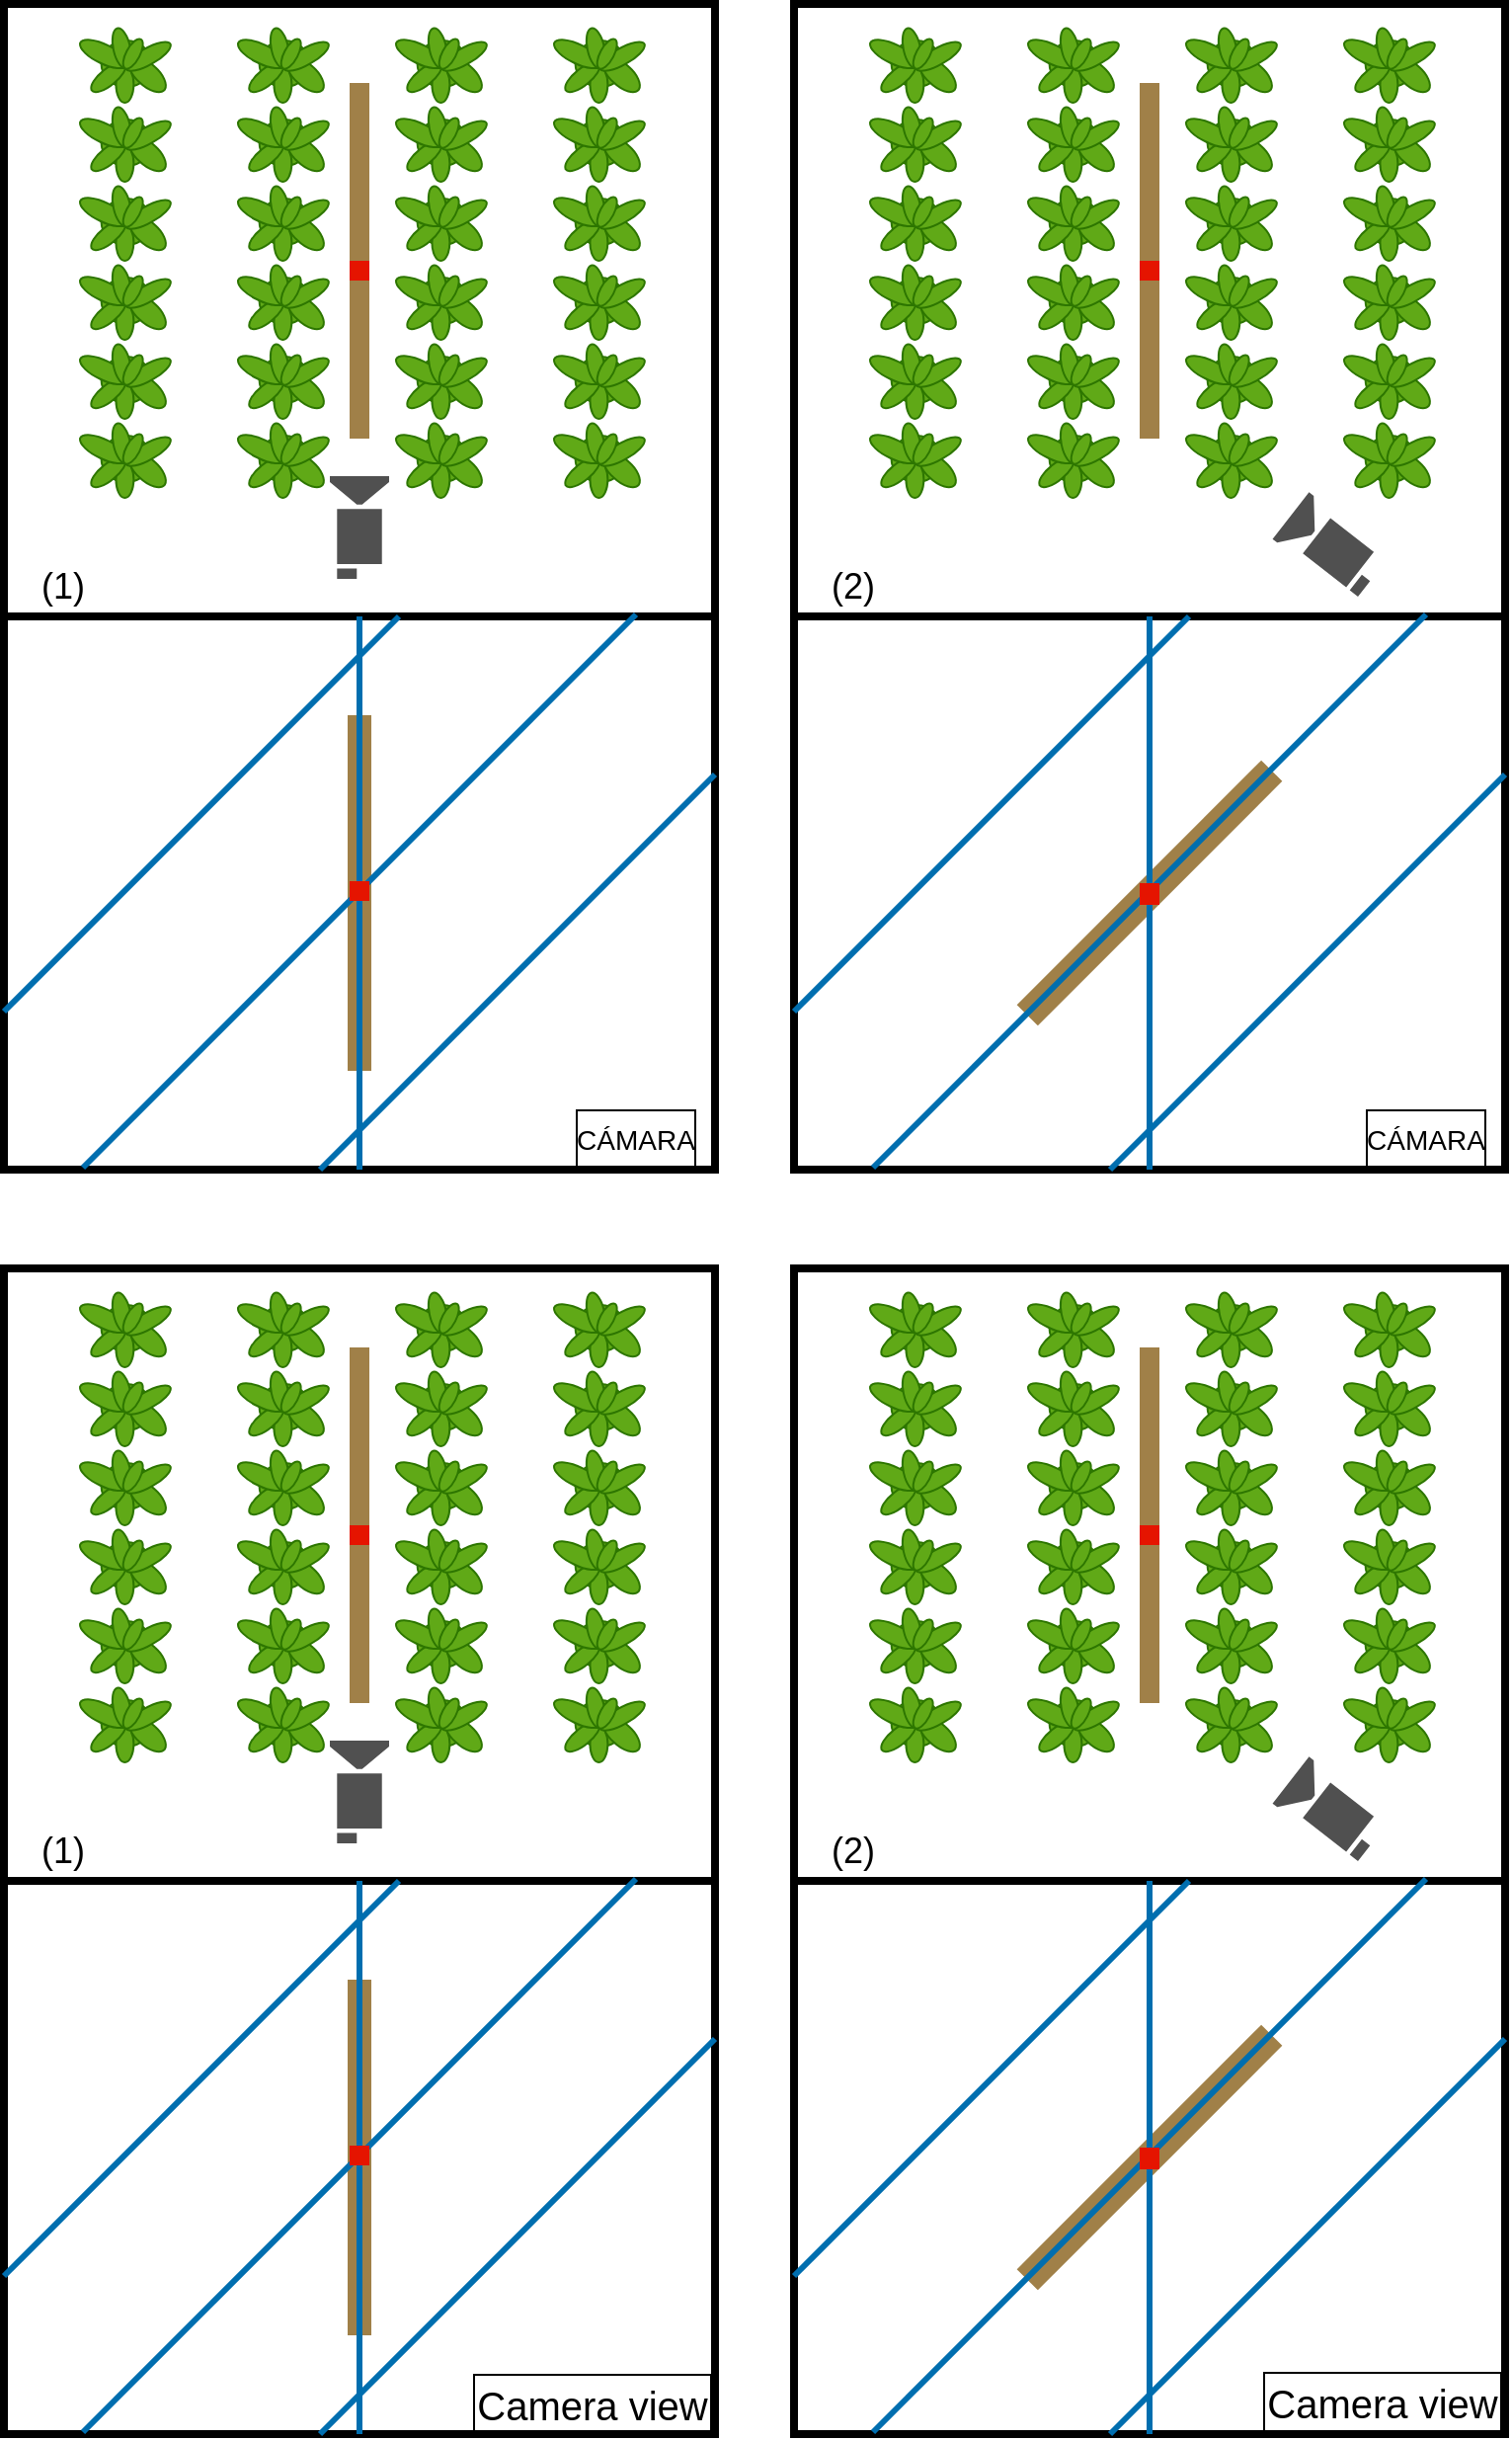 <mxfile version="21.3.7" type="device">
  <diagram name="Page-1" id="-mxm8VotCX-xsD2EmLgA">
    <mxGraphModel dx="2868" dy="1676" grid="1" gridSize="10" guides="1" tooltips="1" connect="1" arrows="1" fold="1" page="1" pageScale="1" pageWidth="1600" pageHeight="1200" math="0" shadow="0">
      <root>
        <mxCell id="0" />
        <mxCell id="1" parent="0" />
        <mxCell id="Dj-Nk57pLJn35j7eoQOd-37" value="" style="rounded=0;whiteSpace=wrap;html=1;strokeColor=default;strokeWidth=4;" parent="1" vertex="1">
          <mxGeometry x="40" y="40" width="360" height="310" as="geometry" />
        </mxCell>
        <mxCell id="Dj-Nk57pLJn35j7eoQOd-3" value="" style="verticalLabelPosition=bottom;html=1;verticalAlign=top;align=center;shape=mxgraph.floorplan.plant;fillColor=#60a917;strokeColor=#2D7600;fontColor=#ffffff;" parent="1" vertex="1">
          <mxGeometry x="80" y="50" width="40" height="40" as="geometry" />
        </mxCell>
        <mxCell id="Dj-Nk57pLJn35j7eoQOd-4" value="" style="verticalLabelPosition=bottom;html=1;verticalAlign=top;align=center;shape=mxgraph.floorplan.plant;fillColor=#60a917;strokeColor=#2D7600;fontColor=#ffffff;" parent="1" vertex="1">
          <mxGeometry x="80" y="90" width="40" height="40" as="geometry" />
        </mxCell>
        <mxCell id="Dj-Nk57pLJn35j7eoQOd-5" value="" style="verticalLabelPosition=bottom;html=1;verticalAlign=top;align=center;shape=mxgraph.floorplan.plant;fillColor=#60a917;strokeColor=#2D7600;fontColor=#ffffff;" parent="1" vertex="1">
          <mxGeometry x="80" y="130" width="40" height="40" as="geometry" />
        </mxCell>
        <mxCell id="Dj-Nk57pLJn35j7eoQOd-6" value="" style="verticalLabelPosition=bottom;html=1;verticalAlign=top;align=center;shape=mxgraph.floorplan.plant;fillColor=#60a917;strokeColor=#2D7600;fontColor=#ffffff;" parent="1" vertex="1">
          <mxGeometry x="80" y="170" width="40" height="40" as="geometry" />
        </mxCell>
        <mxCell id="Dj-Nk57pLJn35j7eoQOd-7" value="" style="verticalLabelPosition=bottom;html=1;verticalAlign=top;align=center;shape=mxgraph.floorplan.plant;fillColor=#60a917;strokeColor=#2D7600;fontColor=#ffffff;" parent="1" vertex="1">
          <mxGeometry x="80" y="210" width="40" height="40" as="geometry" />
        </mxCell>
        <mxCell id="Dj-Nk57pLJn35j7eoQOd-8" value="" style="verticalLabelPosition=bottom;html=1;verticalAlign=top;align=center;shape=mxgraph.floorplan.plant;fillColor=#60a917;strokeColor=#2D7600;fontColor=#ffffff;" parent="1" vertex="1">
          <mxGeometry x="80" y="250" width="40" height="40" as="geometry" />
        </mxCell>
        <mxCell id="Dj-Nk57pLJn35j7eoQOd-10" value="" style="verticalLabelPosition=bottom;html=1;verticalAlign=top;align=center;shape=mxgraph.floorplan.plant;fillColor=#60a917;strokeColor=#2D7600;fontColor=#ffffff;" parent="1" vertex="1">
          <mxGeometry x="160" y="50" width="40" height="40" as="geometry" />
        </mxCell>
        <mxCell id="Dj-Nk57pLJn35j7eoQOd-11" value="" style="verticalLabelPosition=bottom;html=1;verticalAlign=top;align=center;shape=mxgraph.floorplan.plant;fillColor=#60a917;strokeColor=#2D7600;fontColor=#ffffff;" parent="1" vertex="1">
          <mxGeometry x="160" y="90" width="40" height="40" as="geometry" />
        </mxCell>
        <mxCell id="Dj-Nk57pLJn35j7eoQOd-12" value="" style="verticalLabelPosition=bottom;html=1;verticalAlign=top;align=center;shape=mxgraph.floorplan.plant;fillColor=#60a917;strokeColor=#2D7600;fontColor=#ffffff;" parent="1" vertex="1">
          <mxGeometry x="160" y="130" width="40" height="40" as="geometry" />
        </mxCell>
        <mxCell id="Dj-Nk57pLJn35j7eoQOd-13" value="" style="verticalLabelPosition=bottom;html=1;verticalAlign=top;align=center;shape=mxgraph.floorplan.plant;fillColor=#60a917;strokeColor=#2D7600;fontColor=#ffffff;" parent="1" vertex="1">
          <mxGeometry x="160" y="170" width="40" height="40" as="geometry" />
        </mxCell>
        <mxCell id="Dj-Nk57pLJn35j7eoQOd-14" value="" style="verticalLabelPosition=bottom;html=1;verticalAlign=top;align=center;shape=mxgraph.floorplan.plant;fillColor=#60a917;strokeColor=#2D7600;fontColor=#ffffff;" parent="1" vertex="1">
          <mxGeometry x="160" y="210" width="40" height="40" as="geometry" />
        </mxCell>
        <mxCell id="Dj-Nk57pLJn35j7eoQOd-15" value="" style="verticalLabelPosition=bottom;html=1;verticalAlign=top;align=center;shape=mxgraph.floorplan.plant;fillColor=#60a917;strokeColor=#2D7600;fontColor=#ffffff;" parent="1" vertex="1">
          <mxGeometry x="160" y="250" width="40" height="40" as="geometry" />
        </mxCell>
        <mxCell id="Dj-Nk57pLJn35j7eoQOd-17" value="" style="verticalLabelPosition=bottom;html=1;verticalAlign=top;align=center;shape=mxgraph.floorplan.plant;fillColor=#60a917;strokeColor=#2D7600;fontColor=#ffffff;" parent="1" vertex="1">
          <mxGeometry x="240" y="50" width="40" height="40" as="geometry" />
        </mxCell>
        <mxCell id="Dj-Nk57pLJn35j7eoQOd-18" value="" style="verticalLabelPosition=bottom;html=1;verticalAlign=top;align=center;shape=mxgraph.floorplan.plant;fillColor=#60a917;strokeColor=#2D7600;fontColor=#ffffff;" parent="1" vertex="1">
          <mxGeometry x="240" y="90" width="40" height="40" as="geometry" />
        </mxCell>
        <mxCell id="Dj-Nk57pLJn35j7eoQOd-19" value="" style="verticalLabelPosition=bottom;html=1;verticalAlign=top;align=center;shape=mxgraph.floorplan.plant;fillColor=#60a917;strokeColor=#2D7600;fontColor=#ffffff;" parent="1" vertex="1">
          <mxGeometry x="240" y="130" width="40" height="40" as="geometry" />
        </mxCell>
        <mxCell id="Dj-Nk57pLJn35j7eoQOd-20" value="" style="verticalLabelPosition=bottom;html=1;verticalAlign=top;align=center;shape=mxgraph.floorplan.plant;fillColor=#60a917;strokeColor=#2D7600;fontColor=#ffffff;" parent="1" vertex="1">
          <mxGeometry x="240" y="170" width="40" height="40" as="geometry" />
        </mxCell>
        <mxCell id="Dj-Nk57pLJn35j7eoQOd-21" value="" style="verticalLabelPosition=bottom;html=1;verticalAlign=top;align=center;shape=mxgraph.floorplan.plant;fillColor=#60a917;strokeColor=#2D7600;fontColor=#ffffff;" parent="1" vertex="1">
          <mxGeometry x="240" y="210" width="40" height="40" as="geometry" />
        </mxCell>
        <mxCell id="Dj-Nk57pLJn35j7eoQOd-22" value="" style="verticalLabelPosition=bottom;html=1;verticalAlign=top;align=center;shape=mxgraph.floorplan.plant;fillColor=#60a917;strokeColor=#2D7600;fontColor=#ffffff;" parent="1" vertex="1">
          <mxGeometry x="240" y="250" width="40" height="40" as="geometry" />
        </mxCell>
        <mxCell id="Dj-Nk57pLJn35j7eoQOd-24" value="" style="verticalLabelPosition=bottom;html=1;verticalAlign=top;align=center;shape=mxgraph.floorplan.plant;fillColor=#60a917;strokeColor=#2D7600;fontColor=#ffffff;" parent="1" vertex="1">
          <mxGeometry x="320" y="50" width="40" height="40" as="geometry" />
        </mxCell>
        <mxCell id="Dj-Nk57pLJn35j7eoQOd-25" value="" style="verticalLabelPosition=bottom;html=1;verticalAlign=top;align=center;shape=mxgraph.floorplan.plant;fillColor=#60a917;strokeColor=#2D7600;fontColor=#ffffff;" parent="1" vertex="1">
          <mxGeometry x="320" y="90" width="40" height="40" as="geometry" />
        </mxCell>
        <mxCell id="Dj-Nk57pLJn35j7eoQOd-26" value="" style="verticalLabelPosition=bottom;html=1;verticalAlign=top;align=center;shape=mxgraph.floorplan.plant;fillColor=#60a917;strokeColor=#2D7600;fontColor=#ffffff;" parent="1" vertex="1">
          <mxGeometry x="320" y="130" width="40" height="40" as="geometry" />
        </mxCell>
        <mxCell id="Dj-Nk57pLJn35j7eoQOd-27" value="" style="verticalLabelPosition=bottom;html=1;verticalAlign=top;align=center;shape=mxgraph.floorplan.plant;fillColor=#60a917;strokeColor=#2D7600;fontColor=#ffffff;" parent="1" vertex="1">
          <mxGeometry x="320" y="170" width="40" height="40" as="geometry" />
        </mxCell>
        <mxCell id="Dj-Nk57pLJn35j7eoQOd-28" value="" style="verticalLabelPosition=bottom;html=1;verticalAlign=top;align=center;shape=mxgraph.floorplan.plant;fillColor=#60a917;strokeColor=#2D7600;fontColor=#ffffff;" parent="1" vertex="1">
          <mxGeometry x="320" y="210" width="40" height="40" as="geometry" />
        </mxCell>
        <mxCell id="Dj-Nk57pLJn35j7eoQOd-29" value="" style="verticalLabelPosition=bottom;html=1;verticalAlign=top;align=center;shape=mxgraph.floorplan.plant;fillColor=#60a917;strokeColor=#2D7600;fontColor=#ffffff;" parent="1" vertex="1">
          <mxGeometry x="320" y="250" width="40" height="40" as="geometry" />
        </mxCell>
        <mxCell id="Dj-Nk57pLJn35j7eoQOd-30" value="" style="sketch=0;pointerEvents=1;shadow=0;dashed=0;html=1;strokeColor=none;fillColor=#505050;labelPosition=center;verticalLabelPosition=bottom;verticalAlign=top;outlineConnect=0;align=center;shape=mxgraph.office.devices.video_camera;rotation=-90;" parent="1" vertex="1">
          <mxGeometry x="194" y="290" width="52" height="30" as="geometry" />
        </mxCell>
        <mxCell id="Dj-Nk57pLJn35j7eoQOd-35" value="" style="rounded=0;whiteSpace=wrap;html=1;fillColor=#A08048;strokeColor=none;fontColor=#ffffff;fillStyle=auto;strokeWidth=2;gradientColor=none;gradientDirection=radial;" parent="1" vertex="1">
          <mxGeometry x="215" y="80" width="10" height="180" as="geometry" />
        </mxCell>
        <mxCell id="Dj-Nk57pLJn35j7eoQOd-36" value="" style="rounded=0;whiteSpace=wrap;html=1;fillColor=#e51400;fontColor=#ffffff;strokeColor=none;" parent="1" vertex="1">
          <mxGeometry x="215" y="170" width="10" height="10" as="geometry" />
        </mxCell>
        <mxCell id="Dj-Nk57pLJn35j7eoQOd-38" value="" style="rounded=0;whiteSpace=wrap;html=1;strokeColor=default;strokeWidth=4;" parent="1" vertex="1">
          <mxGeometry x="40" y="350" width="360" height="280" as="geometry" />
        </mxCell>
        <mxCell id="Dj-Nk57pLJn35j7eoQOd-46" value="" style="endArrow=none;html=1;rounded=0;fillColor=#1ba1e2;strokeColor=#006EAF;strokeWidth=3;exitX=0.5;exitY=1;exitDx=0;exitDy=0;entryX=0.5;entryY=0;entryDx=0;entryDy=0;" parent="1" source="Dj-Nk57pLJn35j7eoQOd-47" edge="1">
          <mxGeometry width="50" height="50" relative="1" as="geometry">
            <mxPoint x="220" y="630" as="sourcePoint" />
            <mxPoint x="220" y="400" as="targetPoint" />
          </mxGeometry>
        </mxCell>
        <mxCell id="Dj-Nk57pLJn35j7eoQOd-48" value="" style="endArrow=none;html=1;rounded=0;fillColor=#1ba1e2;strokeColor=#006EAF;strokeWidth=3;exitX=0.5;exitY=1;exitDx=0;exitDy=0;entryX=0.5;entryY=0;entryDx=0;entryDy=0;" parent="1" source="Dj-Nk57pLJn35j7eoQOd-38" target="Dj-Nk57pLJn35j7eoQOd-47" edge="1">
          <mxGeometry width="50" height="50" relative="1" as="geometry">
            <mxPoint x="220" y="630" as="sourcePoint" />
            <mxPoint x="220" y="400" as="targetPoint" />
          </mxGeometry>
        </mxCell>
        <mxCell id="Dj-Nk57pLJn35j7eoQOd-47" value="" style="rounded=0;whiteSpace=wrap;html=1;fillColor=#A08048;strokeColor=none;fontColor=#ffffff;fillStyle=auto;strokeWidth=2;gradientColor=none;gradientDirection=radial;" parent="1" vertex="1">
          <mxGeometry x="214" y="400" width="12" height="180" as="geometry" />
        </mxCell>
        <mxCell id="Dj-Nk57pLJn35j7eoQOd-50" value="" style="rounded=0;whiteSpace=wrap;html=1;strokeColor=default;strokeWidth=4;" parent="1" vertex="1">
          <mxGeometry x="440" y="40" width="360" height="310" as="geometry" />
        </mxCell>
        <mxCell id="Dj-Nk57pLJn35j7eoQOd-51" value="" style="verticalLabelPosition=bottom;html=1;verticalAlign=top;align=center;shape=mxgraph.floorplan.plant;fillColor=#60a917;strokeColor=#2D7600;fontColor=#ffffff;" parent="1" vertex="1">
          <mxGeometry x="480" y="50" width="40" height="40" as="geometry" />
        </mxCell>
        <mxCell id="Dj-Nk57pLJn35j7eoQOd-52" value="" style="verticalLabelPosition=bottom;html=1;verticalAlign=top;align=center;shape=mxgraph.floorplan.plant;fillColor=#60a917;strokeColor=#2D7600;fontColor=#ffffff;" parent="1" vertex="1">
          <mxGeometry x="480" y="90" width="40" height="40" as="geometry" />
        </mxCell>
        <mxCell id="Dj-Nk57pLJn35j7eoQOd-53" value="" style="verticalLabelPosition=bottom;html=1;verticalAlign=top;align=center;shape=mxgraph.floorplan.plant;fillColor=#60a917;strokeColor=#2D7600;fontColor=#ffffff;" parent="1" vertex="1">
          <mxGeometry x="480" y="130" width="40" height="40" as="geometry" />
        </mxCell>
        <mxCell id="Dj-Nk57pLJn35j7eoQOd-54" value="" style="verticalLabelPosition=bottom;html=1;verticalAlign=top;align=center;shape=mxgraph.floorplan.plant;fillColor=#60a917;strokeColor=#2D7600;fontColor=#ffffff;" parent="1" vertex="1">
          <mxGeometry x="480" y="170" width="40" height="40" as="geometry" />
        </mxCell>
        <mxCell id="Dj-Nk57pLJn35j7eoQOd-55" value="" style="verticalLabelPosition=bottom;html=1;verticalAlign=top;align=center;shape=mxgraph.floorplan.plant;fillColor=#60a917;strokeColor=#2D7600;fontColor=#ffffff;" parent="1" vertex="1">
          <mxGeometry x="480" y="210" width="40" height="40" as="geometry" />
        </mxCell>
        <mxCell id="Dj-Nk57pLJn35j7eoQOd-56" value="" style="verticalLabelPosition=bottom;html=1;verticalAlign=top;align=center;shape=mxgraph.floorplan.plant;fillColor=#60a917;strokeColor=#2D7600;fontColor=#ffffff;" parent="1" vertex="1">
          <mxGeometry x="480" y="250" width="40" height="40" as="geometry" />
        </mxCell>
        <mxCell id="Dj-Nk57pLJn35j7eoQOd-57" value="" style="verticalLabelPosition=bottom;html=1;verticalAlign=top;align=center;shape=mxgraph.floorplan.plant;fillColor=#60a917;strokeColor=#2D7600;fontColor=#ffffff;" parent="1" vertex="1">
          <mxGeometry x="560" y="50" width="40" height="40" as="geometry" />
        </mxCell>
        <mxCell id="Dj-Nk57pLJn35j7eoQOd-58" value="" style="verticalLabelPosition=bottom;html=1;verticalAlign=top;align=center;shape=mxgraph.floorplan.plant;fillColor=#60a917;strokeColor=#2D7600;fontColor=#ffffff;" parent="1" vertex="1">
          <mxGeometry x="560" y="90" width="40" height="40" as="geometry" />
        </mxCell>
        <mxCell id="Dj-Nk57pLJn35j7eoQOd-59" value="" style="verticalLabelPosition=bottom;html=1;verticalAlign=top;align=center;shape=mxgraph.floorplan.plant;fillColor=#60a917;strokeColor=#2D7600;fontColor=#ffffff;" parent="1" vertex="1">
          <mxGeometry x="560" y="130" width="40" height="40" as="geometry" />
        </mxCell>
        <mxCell id="Dj-Nk57pLJn35j7eoQOd-60" value="" style="verticalLabelPosition=bottom;html=1;verticalAlign=top;align=center;shape=mxgraph.floorplan.plant;fillColor=#60a917;strokeColor=#2D7600;fontColor=#ffffff;" parent="1" vertex="1">
          <mxGeometry x="560" y="170" width="40" height="40" as="geometry" />
        </mxCell>
        <mxCell id="Dj-Nk57pLJn35j7eoQOd-61" value="" style="verticalLabelPosition=bottom;html=1;verticalAlign=top;align=center;shape=mxgraph.floorplan.plant;fillColor=#60a917;strokeColor=#2D7600;fontColor=#ffffff;" parent="1" vertex="1">
          <mxGeometry x="560" y="210" width="40" height="40" as="geometry" />
        </mxCell>
        <mxCell id="Dj-Nk57pLJn35j7eoQOd-62" value="" style="verticalLabelPosition=bottom;html=1;verticalAlign=top;align=center;shape=mxgraph.floorplan.plant;fillColor=#60a917;strokeColor=#2D7600;fontColor=#ffffff;" parent="1" vertex="1">
          <mxGeometry x="560" y="250" width="40" height="40" as="geometry" />
        </mxCell>
        <mxCell id="Dj-Nk57pLJn35j7eoQOd-63" value="" style="verticalLabelPosition=bottom;html=1;verticalAlign=top;align=center;shape=mxgraph.floorplan.plant;fillColor=#60a917;strokeColor=#2D7600;fontColor=#ffffff;" parent="1" vertex="1">
          <mxGeometry x="640" y="50" width="40" height="40" as="geometry" />
        </mxCell>
        <mxCell id="Dj-Nk57pLJn35j7eoQOd-64" value="" style="verticalLabelPosition=bottom;html=1;verticalAlign=top;align=center;shape=mxgraph.floorplan.plant;fillColor=#60a917;strokeColor=#2D7600;fontColor=#ffffff;" parent="1" vertex="1">
          <mxGeometry x="640" y="90" width="40" height="40" as="geometry" />
        </mxCell>
        <mxCell id="Dj-Nk57pLJn35j7eoQOd-65" value="" style="verticalLabelPosition=bottom;html=1;verticalAlign=top;align=center;shape=mxgraph.floorplan.plant;fillColor=#60a917;strokeColor=#2D7600;fontColor=#ffffff;" parent="1" vertex="1">
          <mxGeometry x="640" y="130" width="40" height="40" as="geometry" />
        </mxCell>
        <mxCell id="Dj-Nk57pLJn35j7eoQOd-66" value="" style="verticalLabelPosition=bottom;html=1;verticalAlign=top;align=center;shape=mxgraph.floorplan.plant;fillColor=#60a917;strokeColor=#2D7600;fontColor=#ffffff;" parent="1" vertex="1">
          <mxGeometry x="640" y="170" width="40" height="40" as="geometry" />
        </mxCell>
        <mxCell id="Dj-Nk57pLJn35j7eoQOd-67" value="" style="verticalLabelPosition=bottom;html=1;verticalAlign=top;align=center;shape=mxgraph.floorplan.plant;fillColor=#60a917;strokeColor=#2D7600;fontColor=#ffffff;" parent="1" vertex="1">
          <mxGeometry x="640" y="210" width="40" height="40" as="geometry" />
        </mxCell>
        <mxCell id="Dj-Nk57pLJn35j7eoQOd-68" value="" style="verticalLabelPosition=bottom;html=1;verticalAlign=top;align=center;shape=mxgraph.floorplan.plant;fillColor=#60a917;strokeColor=#2D7600;fontColor=#ffffff;" parent="1" vertex="1">
          <mxGeometry x="640" y="250" width="40" height="40" as="geometry" />
        </mxCell>
        <mxCell id="Dj-Nk57pLJn35j7eoQOd-69" value="" style="verticalLabelPosition=bottom;html=1;verticalAlign=top;align=center;shape=mxgraph.floorplan.plant;fillColor=#60a917;strokeColor=#2D7600;fontColor=#ffffff;" parent="1" vertex="1">
          <mxGeometry x="720" y="50" width="40" height="40" as="geometry" />
        </mxCell>
        <mxCell id="Dj-Nk57pLJn35j7eoQOd-70" value="" style="verticalLabelPosition=bottom;html=1;verticalAlign=top;align=center;shape=mxgraph.floorplan.plant;fillColor=#60a917;strokeColor=#2D7600;fontColor=#ffffff;" parent="1" vertex="1">
          <mxGeometry x="720" y="90" width="40" height="40" as="geometry" />
        </mxCell>
        <mxCell id="Dj-Nk57pLJn35j7eoQOd-71" value="" style="verticalLabelPosition=bottom;html=1;verticalAlign=top;align=center;shape=mxgraph.floorplan.plant;fillColor=#60a917;strokeColor=#2D7600;fontColor=#ffffff;" parent="1" vertex="1">
          <mxGeometry x="720" y="130" width="40" height="40" as="geometry" />
        </mxCell>
        <mxCell id="Dj-Nk57pLJn35j7eoQOd-72" value="" style="verticalLabelPosition=bottom;html=1;verticalAlign=top;align=center;shape=mxgraph.floorplan.plant;fillColor=#60a917;strokeColor=#2D7600;fontColor=#ffffff;" parent="1" vertex="1">
          <mxGeometry x="720" y="170" width="40" height="40" as="geometry" />
        </mxCell>
        <mxCell id="Dj-Nk57pLJn35j7eoQOd-73" value="" style="verticalLabelPosition=bottom;html=1;verticalAlign=top;align=center;shape=mxgraph.floorplan.plant;fillColor=#60a917;strokeColor=#2D7600;fontColor=#ffffff;" parent="1" vertex="1">
          <mxGeometry x="720" y="210" width="40" height="40" as="geometry" />
        </mxCell>
        <mxCell id="Dj-Nk57pLJn35j7eoQOd-74" value="" style="verticalLabelPosition=bottom;html=1;verticalAlign=top;align=center;shape=mxgraph.floorplan.plant;fillColor=#60a917;strokeColor=#2D7600;fontColor=#ffffff;" parent="1" vertex="1">
          <mxGeometry x="720" y="250" width="40" height="40" as="geometry" />
        </mxCell>
        <mxCell id="Dj-Nk57pLJn35j7eoQOd-75" value="" style="sketch=0;pointerEvents=1;shadow=0;dashed=0;html=1;strokeColor=none;fillColor=#505050;labelPosition=center;verticalLabelPosition=bottom;verticalAlign=top;outlineConnect=0;align=center;shape=mxgraph.office.devices.video_camera;rotation=-142;" parent="1" vertex="1">
          <mxGeometry x="686" y="300" width="52" height="30" as="geometry" />
        </mxCell>
        <mxCell id="Dj-Nk57pLJn35j7eoQOd-76" value="" style="rounded=0;whiteSpace=wrap;html=1;fillColor=#A08048;strokeColor=none;fontColor=#ffffff;fillStyle=auto;strokeWidth=2;gradientColor=none;gradientDirection=radial;" parent="1" vertex="1">
          <mxGeometry x="615" y="80" width="10" height="180" as="geometry" />
        </mxCell>
        <mxCell id="Dj-Nk57pLJn35j7eoQOd-77" value="" style="rounded=0;whiteSpace=wrap;html=1;fillColor=#e51400;fontColor=#ffffff;strokeColor=none;" parent="1" vertex="1">
          <mxGeometry x="615" y="170" width="10" height="10" as="geometry" />
        </mxCell>
        <mxCell id="Dj-Nk57pLJn35j7eoQOd-78" value="" style="rounded=0;whiteSpace=wrap;html=1;strokeColor=default;strokeWidth=4;" parent="1" vertex="1">
          <mxGeometry x="440" y="350" width="360" height="280" as="geometry" />
        </mxCell>
        <mxCell id="Dj-Nk57pLJn35j7eoQOd-85" value="" style="rounded=0;whiteSpace=wrap;html=1;fillColor=#A08048;strokeColor=none;fontColor=#ffffff;fillStyle=auto;strokeWidth=2;rotation=45;gradientColor=none;gradientDirection=radial;" parent="1" vertex="1">
          <mxGeometry x="612.5" y="402.5" width="15" height="175" as="geometry" />
        </mxCell>
        <mxCell id="Dj-Nk57pLJn35j7eoQOd-88" value="&lt;font style=&quot;font-size: 18px;&quot;&gt;(1)&lt;/font&gt;" style="text;html=1;strokeColor=none;fillColor=none;align=center;verticalAlign=middle;whiteSpace=wrap;rounded=0;" parent="1" vertex="1">
          <mxGeometry x="40" y="320" width="60" height="30" as="geometry" />
        </mxCell>
        <mxCell id="Dj-Nk57pLJn35j7eoQOd-89" value="&lt;font style=&quot;font-size: 18px;&quot;&gt;(2)&lt;/font&gt;" style="text;html=1;strokeColor=none;fillColor=none;align=center;verticalAlign=middle;whiteSpace=wrap;rounded=0;" parent="1" vertex="1">
          <mxGeometry x="440" y="320" width="60" height="30" as="geometry" />
        </mxCell>
        <mxCell id="Dj-Nk57pLJn35j7eoQOd-90" value="&lt;font style=&quot;font-size: 14px;&quot;&gt;CÁMARA&lt;/font&gt;" style="text;html=1;strokeColor=default;fillColor=none;align=center;verticalAlign=middle;whiteSpace=wrap;rounded=0;" parent="1" vertex="1">
          <mxGeometry x="330" y="600" width="60" height="30" as="geometry" />
        </mxCell>
        <mxCell id="Dj-Nk57pLJn35j7eoQOd-91" value="&lt;font style=&quot;font-size: 14px;&quot;&gt;CÁMARA&lt;/font&gt;" style="text;html=1;strokeColor=default;fillColor=none;align=center;verticalAlign=middle;whiteSpace=wrap;rounded=0;" parent="1" vertex="1">
          <mxGeometry x="730" y="600" width="60" height="30" as="geometry" />
        </mxCell>
        <mxCell id="SHXvk92SG7xdhb8otVGU-4" value="" style="endArrow=none;html=1;rounded=0;fillColor=#1ba1e2;strokeColor=#006EAF;strokeWidth=3;shadow=0;" parent="1" edge="1">
          <mxGeometry width="50" height="50" relative="1" as="geometry">
            <mxPoint x="440" y="550" as="sourcePoint" />
            <mxPoint x="640" y="350" as="targetPoint" />
          </mxGeometry>
        </mxCell>
        <mxCell id="SHXvk92SG7xdhb8otVGU-5" value="" style="endArrow=none;html=1;rounded=0;fillColor=#1ba1e2;strokeColor=#006EAF;strokeWidth=3;" parent="1" edge="1">
          <mxGeometry width="50" height="50" relative="1" as="geometry">
            <mxPoint x="480" y="629" as="sourcePoint" />
            <mxPoint x="760" y="349" as="targetPoint" />
          </mxGeometry>
        </mxCell>
        <mxCell id="SHXvk92SG7xdhb8otVGU-6" value="" style="endArrow=none;html=1;rounded=0;fillColor=#1ba1e2;strokeColor=#006EAF;strokeWidth=3;" parent="1" edge="1">
          <mxGeometry width="50" height="50" relative="1" as="geometry">
            <mxPoint x="600" y="630" as="sourcePoint" />
            <mxPoint x="800" y="430" as="targetPoint" />
          </mxGeometry>
        </mxCell>
        <mxCell id="SHXvk92SG7xdhb8otVGU-7" value="" style="endArrow=none;html=1;rounded=0;fillColor=#1ba1e2;strokeColor=#006EAF;strokeWidth=3;shadow=0;" parent="1" edge="1">
          <mxGeometry width="50" height="50" relative="1" as="geometry">
            <mxPoint x="40" y="550" as="sourcePoint" />
            <mxPoint x="240" y="350" as="targetPoint" />
          </mxGeometry>
        </mxCell>
        <mxCell id="SHXvk92SG7xdhb8otVGU-8" value="" style="endArrow=none;html=1;rounded=0;fillColor=#1ba1e2;strokeColor=#006EAF;strokeWidth=3;" parent="1" edge="1">
          <mxGeometry width="50" height="50" relative="1" as="geometry">
            <mxPoint x="80" y="629" as="sourcePoint" />
            <mxPoint x="360" y="349" as="targetPoint" />
          </mxGeometry>
        </mxCell>
        <mxCell id="SHXvk92SG7xdhb8otVGU-9" value="" style="endArrow=none;html=1;rounded=0;fillColor=#1ba1e2;strokeColor=#006EAF;strokeWidth=3;" parent="1" edge="1">
          <mxGeometry width="50" height="50" relative="1" as="geometry">
            <mxPoint x="200" y="630" as="sourcePoint" />
            <mxPoint x="400" y="430" as="targetPoint" />
          </mxGeometry>
        </mxCell>
        <mxCell id="Dj-Nk57pLJn35j7eoQOd-82" value="" style="endArrow=none;html=1;rounded=0;fillColor=#1ba1e2;strokeColor=#006EAF;strokeWidth=3;exitX=0.5;exitY=1;exitDx=0;exitDy=0;entryX=0.5;entryY=0;entryDx=0;entryDy=0;" parent="1" source="Dj-Nk57pLJn35j7eoQOd-78" target="Dj-Nk57pLJn35j7eoQOd-78" edge="1">
          <mxGeometry width="50" height="50" relative="1" as="geometry">
            <mxPoint x="620" y="580" as="sourcePoint" />
            <mxPoint x="631" y="350" as="targetPoint" />
          </mxGeometry>
        </mxCell>
        <mxCell id="Dj-Nk57pLJn35j7eoQOd-86" value="" style="rounded=0;whiteSpace=wrap;html=1;fillColor=#e51400;fontColor=#ffffff;strokeColor=none;" parent="1" vertex="1">
          <mxGeometry x="615" y="485" width="10" height="11" as="geometry" />
        </mxCell>
        <mxCell id="Dj-Nk57pLJn35j7eoQOd-44" value="" style="endArrow=none;html=1;rounded=0;fillColor=#1ba1e2;strokeColor=#006EAF;strokeWidth=3;exitX=0.5;exitY=1;exitDx=0;exitDy=0;entryX=0.5;entryY=0;entryDx=0;entryDy=0;" parent="1" target="Dj-Nk57pLJn35j7eoQOd-38" edge="1">
          <mxGeometry width="50" height="50" relative="1" as="geometry">
            <mxPoint x="220" y="580" as="sourcePoint" />
            <mxPoint x="231" y="350" as="targetPoint" />
          </mxGeometry>
        </mxCell>
        <mxCell id="SHXvk92SG7xdhb8otVGU-10" value="" style="rounded=0;whiteSpace=wrap;html=1;fillColor=#e51400;fontColor=#ffffff;strokeColor=none;" parent="1" vertex="1">
          <mxGeometry x="215" y="484" width="10" height="10" as="geometry" />
        </mxCell>
        <mxCell id="hrxVpLXsga5RQxe3km1P-1" value="" style="rounded=0;whiteSpace=wrap;html=1;strokeColor=default;strokeWidth=4;" vertex="1" parent="1">
          <mxGeometry x="40" y="680" width="360" height="310" as="geometry" />
        </mxCell>
        <mxCell id="hrxVpLXsga5RQxe3km1P-2" value="" style="verticalLabelPosition=bottom;html=1;verticalAlign=top;align=center;shape=mxgraph.floorplan.plant;fillColor=#60a917;strokeColor=#2D7600;fontColor=#ffffff;" vertex="1" parent="1">
          <mxGeometry x="80" y="690" width="40" height="40" as="geometry" />
        </mxCell>
        <mxCell id="hrxVpLXsga5RQxe3km1P-3" value="" style="verticalLabelPosition=bottom;html=1;verticalAlign=top;align=center;shape=mxgraph.floorplan.plant;fillColor=#60a917;strokeColor=#2D7600;fontColor=#ffffff;" vertex="1" parent="1">
          <mxGeometry x="80" y="730" width="40" height="40" as="geometry" />
        </mxCell>
        <mxCell id="hrxVpLXsga5RQxe3km1P-4" value="" style="verticalLabelPosition=bottom;html=1;verticalAlign=top;align=center;shape=mxgraph.floorplan.plant;fillColor=#60a917;strokeColor=#2D7600;fontColor=#ffffff;" vertex="1" parent="1">
          <mxGeometry x="80" y="770" width="40" height="40" as="geometry" />
        </mxCell>
        <mxCell id="hrxVpLXsga5RQxe3km1P-5" value="" style="verticalLabelPosition=bottom;html=1;verticalAlign=top;align=center;shape=mxgraph.floorplan.plant;fillColor=#60a917;strokeColor=#2D7600;fontColor=#ffffff;" vertex="1" parent="1">
          <mxGeometry x="80" y="810" width="40" height="40" as="geometry" />
        </mxCell>
        <mxCell id="hrxVpLXsga5RQxe3km1P-6" value="" style="verticalLabelPosition=bottom;html=1;verticalAlign=top;align=center;shape=mxgraph.floorplan.plant;fillColor=#60a917;strokeColor=#2D7600;fontColor=#ffffff;" vertex="1" parent="1">
          <mxGeometry x="80" y="850" width="40" height="40" as="geometry" />
        </mxCell>
        <mxCell id="hrxVpLXsga5RQxe3km1P-7" value="" style="verticalLabelPosition=bottom;html=1;verticalAlign=top;align=center;shape=mxgraph.floorplan.plant;fillColor=#60a917;strokeColor=#2D7600;fontColor=#ffffff;" vertex="1" parent="1">
          <mxGeometry x="80" y="890" width="40" height="40" as="geometry" />
        </mxCell>
        <mxCell id="hrxVpLXsga5RQxe3km1P-8" value="" style="verticalLabelPosition=bottom;html=1;verticalAlign=top;align=center;shape=mxgraph.floorplan.plant;fillColor=#60a917;strokeColor=#2D7600;fontColor=#ffffff;" vertex="1" parent="1">
          <mxGeometry x="160" y="690" width="40" height="40" as="geometry" />
        </mxCell>
        <mxCell id="hrxVpLXsga5RQxe3km1P-9" value="" style="verticalLabelPosition=bottom;html=1;verticalAlign=top;align=center;shape=mxgraph.floorplan.plant;fillColor=#60a917;strokeColor=#2D7600;fontColor=#ffffff;" vertex="1" parent="1">
          <mxGeometry x="160" y="730" width="40" height="40" as="geometry" />
        </mxCell>
        <mxCell id="hrxVpLXsga5RQxe3km1P-10" value="" style="verticalLabelPosition=bottom;html=1;verticalAlign=top;align=center;shape=mxgraph.floorplan.plant;fillColor=#60a917;strokeColor=#2D7600;fontColor=#ffffff;" vertex="1" parent="1">
          <mxGeometry x="160" y="770" width="40" height="40" as="geometry" />
        </mxCell>
        <mxCell id="hrxVpLXsga5RQxe3km1P-11" value="" style="verticalLabelPosition=bottom;html=1;verticalAlign=top;align=center;shape=mxgraph.floorplan.plant;fillColor=#60a917;strokeColor=#2D7600;fontColor=#ffffff;" vertex="1" parent="1">
          <mxGeometry x="160" y="810" width="40" height="40" as="geometry" />
        </mxCell>
        <mxCell id="hrxVpLXsga5RQxe3km1P-12" value="" style="verticalLabelPosition=bottom;html=1;verticalAlign=top;align=center;shape=mxgraph.floorplan.plant;fillColor=#60a917;strokeColor=#2D7600;fontColor=#ffffff;" vertex="1" parent="1">
          <mxGeometry x="160" y="850" width="40" height="40" as="geometry" />
        </mxCell>
        <mxCell id="hrxVpLXsga5RQxe3km1P-13" value="" style="verticalLabelPosition=bottom;html=1;verticalAlign=top;align=center;shape=mxgraph.floorplan.plant;fillColor=#60a917;strokeColor=#2D7600;fontColor=#ffffff;" vertex="1" parent="1">
          <mxGeometry x="160" y="890" width="40" height="40" as="geometry" />
        </mxCell>
        <mxCell id="hrxVpLXsga5RQxe3km1P-14" value="" style="verticalLabelPosition=bottom;html=1;verticalAlign=top;align=center;shape=mxgraph.floorplan.plant;fillColor=#60a917;strokeColor=#2D7600;fontColor=#ffffff;" vertex="1" parent="1">
          <mxGeometry x="240" y="690" width="40" height="40" as="geometry" />
        </mxCell>
        <mxCell id="hrxVpLXsga5RQxe3km1P-15" value="" style="verticalLabelPosition=bottom;html=1;verticalAlign=top;align=center;shape=mxgraph.floorplan.plant;fillColor=#60a917;strokeColor=#2D7600;fontColor=#ffffff;" vertex="1" parent="1">
          <mxGeometry x="240" y="730" width="40" height="40" as="geometry" />
        </mxCell>
        <mxCell id="hrxVpLXsga5RQxe3km1P-16" value="" style="verticalLabelPosition=bottom;html=1;verticalAlign=top;align=center;shape=mxgraph.floorplan.plant;fillColor=#60a917;strokeColor=#2D7600;fontColor=#ffffff;" vertex="1" parent="1">
          <mxGeometry x="240" y="770" width="40" height="40" as="geometry" />
        </mxCell>
        <mxCell id="hrxVpLXsga5RQxe3km1P-17" value="" style="verticalLabelPosition=bottom;html=1;verticalAlign=top;align=center;shape=mxgraph.floorplan.plant;fillColor=#60a917;strokeColor=#2D7600;fontColor=#ffffff;" vertex="1" parent="1">
          <mxGeometry x="240" y="810" width="40" height="40" as="geometry" />
        </mxCell>
        <mxCell id="hrxVpLXsga5RQxe3km1P-18" value="" style="verticalLabelPosition=bottom;html=1;verticalAlign=top;align=center;shape=mxgraph.floorplan.plant;fillColor=#60a917;strokeColor=#2D7600;fontColor=#ffffff;" vertex="1" parent="1">
          <mxGeometry x="240" y="850" width="40" height="40" as="geometry" />
        </mxCell>
        <mxCell id="hrxVpLXsga5RQxe3km1P-19" value="" style="verticalLabelPosition=bottom;html=1;verticalAlign=top;align=center;shape=mxgraph.floorplan.plant;fillColor=#60a917;strokeColor=#2D7600;fontColor=#ffffff;" vertex="1" parent="1">
          <mxGeometry x="240" y="890" width="40" height="40" as="geometry" />
        </mxCell>
        <mxCell id="hrxVpLXsga5RQxe3km1P-20" value="" style="verticalLabelPosition=bottom;html=1;verticalAlign=top;align=center;shape=mxgraph.floorplan.plant;fillColor=#60a917;strokeColor=#2D7600;fontColor=#ffffff;" vertex="1" parent="1">
          <mxGeometry x="320" y="690" width="40" height="40" as="geometry" />
        </mxCell>
        <mxCell id="hrxVpLXsga5RQxe3km1P-21" value="" style="verticalLabelPosition=bottom;html=1;verticalAlign=top;align=center;shape=mxgraph.floorplan.plant;fillColor=#60a917;strokeColor=#2D7600;fontColor=#ffffff;" vertex="1" parent="1">
          <mxGeometry x="320" y="730" width="40" height="40" as="geometry" />
        </mxCell>
        <mxCell id="hrxVpLXsga5RQxe3km1P-22" value="" style="verticalLabelPosition=bottom;html=1;verticalAlign=top;align=center;shape=mxgraph.floorplan.plant;fillColor=#60a917;strokeColor=#2D7600;fontColor=#ffffff;" vertex="1" parent="1">
          <mxGeometry x="320" y="770" width="40" height="40" as="geometry" />
        </mxCell>
        <mxCell id="hrxVpLXsga5RQxe3km1P-23" value="" style="verticalLabelPosition=bottom;html=1;verticalAlign=top;align=center;shape=mxgraph.floorplan.plant;fillColor=#60a917;strokeColor=#2D7600;fontColor=#ffffff;" vertex="1" parent="1">
          <mxGeometry x="320" y="810" width="40" height="40" as="geometry" />
        </mxCell>
        <mxCell id="hrxVpLXsga5RQxe3km1P-24" value="" style="verticalLabelPosition=bottom;html=1;verticalAlign=top;align=center;shape=mxgraph.floorplan.plant;fillColor=#60a917;strokeColor=#2D7600;fontColor=#ffffff;" vertex="1" parent="1">
          <mxGeometry x="320" y="850" width="40" height="40" as="geometry" />
        </mxCell>
        <mxCell id="hrxVpLXsga5RQxe3km1P-25" value="" style="verticalLabelPosition=bottom;html=1;verticalAlign=top;align=center;shape=mxgraph.floorplan.plant;fillColor=#60a917;strokeColor=#2D7600;fontColor=#ffffff;" vertex="1" parent="1">
          <mxGeometry x="320" y="890" width="40" height="40" as="geometry" />
        </mxCell>
        <mxCell id="hrxVpLXsga5RQxe3km1P-26" value="" style="sketch=0;pointerEvents=1;shadow=0;dashed=0;html=1;strokeColor=none;fillColor=#505050;labelPosition=center;verticalLabelPosition=bottom;verticalAlign=top;outlineConnect=0;align=center;shape=mxgraph.office.devices.video_camera;rotation=-90;" vertex="1" parent="1">
          <mxGeometry x="194" y="930" width="52" height="30" as="geometry" />
        </mxCell>
        <mxCell id="hrxVpLXsga5RQxe3km1P-27" value="" style="rounded=0;whiteSpace=wrap;html=1;fillColor=#A08048;strokeColor=none;fontColor=#ffffff;fillStyle=auto;strokeWidth=2;gradientColor=none;gradientDirection=radial;" vertex="1" parent="1">
          <mxGeometry x="215" y="720" width="10" height="180" as="geometry" />
        </mxCell>
        <mxCell id="hrxVpLXsga5RQxe3km1P-28" value="" style="rounded=0;whiteSpace=wrap;html=1;fillColor=#e51400;fontColor=#ffffff;strokeColor=none;" vertex="1" parent="1">
          <mxGeometry x="215" y="810" width="10" height="10" as="geometry" />
        </mxCell>
        <mxCell id="hrxVpLXsga5RQxe3km1P-29" value="" style="rounded=0;whiteSpace=wrap;html=1;strokeColor=default;strokeWidth=4;" vertex="1" parent="1">
          <mxGeometry x="40" y="990" width="360" height="280" as="geometry" />
        </mxCell>
        <mxCell id="hrxVpLXsga5RQxe3km1P-30" value="" style="endArrow=none;html=1;rounded=0;fillColor=#1ba1e2;strokeColor=#006EAF;strokeWidth=3;exitX=0.5;exitY=1;exitDx=0;exitDy=0;entryX=0.5;entryY=0;entryDx=0;entryDy=0;" edge="1" parent="1" source="hrxVpLXsga5RQxe3km1P-32">
          <mxGeometry width="50" height="50" relative="1" as="geometry">
            <mxPoint x="220" y="1270" as="sourcePoint" />
            <mxPoint x="220" y="1040" as="targetPoint" />
          </mxGeometry>
        </mxCell>
        <mxCell id="hrxVpLXsga5RQxe3km1P-31" value="" style="endArrow=none;html=1;rounded=0;fillColor=#1ba1e2;strokeColor=#006EAF;strokeWidth=3;exitX=0.5;exitY=1;exitDx=0;exitDy=0;entryX=0.5;entryY=0;entryDx=0;entryDy=0;" edge="1" parent="1" source="hrxVpLXsga5RQxe3km1P-29" target="hrxVpLXsga5RQxe3km1P-32">
          <mxGeometry width="50" height="50" relative="1" as="geometry">
            <mxPoint x="220" y="1270" as="sourcePoint" />
            <mxPoint x="220" y="1040" as="targetPoint" />
          </mxGeometry>
        </mxCell>
        <mxCell id="hrxVpLXsga5RQxe3km1P-32" value="" style="rounded=0;whiteSpace=wrap;html=1;fillColor=#A08048;strokeColor=none;fontColor=#ffffff;fillStyle=auto;strokeWidth=2;gradientColor=none;gradientDirection=radial;" vertex="1" parent="1">
          <mxGeometry x="214" y="1040" width="12" height="180" as="geometry" />
        </mxCell>
        <mxCell id="hrxVpLXsga5RQxe3km1P-33" value="" style="rounded=0;whiteSpace=wrap;html=1;strokeColor=default;strokeWidth=4;" vertex="1" parent="1">
          <mxGeometry x="440" y="680" width="360" height="310" as="geometry" />
        </mxCell>
        <mxCell id="hrxVpLXsga5RQxe3km1P-34" value="" style="verticalLabelPosition=bottom;html=1;verticalAlign=top;align=center;shape=mxgraph.floorplan.plant;fillColor=#60a917;strokeColor=#2D7600;fontColor=#ffffff;" vertex="1" parent="1">
          <mxGeometry x="480" y="690" width="40" height="40" as="geometry" />
        </mxCell>
        <mxCell id="hrxVpLXsga5RQxe3km1P-35" value="" style="verticalLabelPosition=bottom;html=1;verticalAlign=top;align=center;shape=mxgraph.floorplan.plant;fillColor=#60a917;strokeColor=#2D7600;fontColor=#ffffff;" vertex="1" parent="1">
          <mxGeometry x="480" y="730" width="40" height="40" as="geometry" />
        </mxCell>
        <mxCell id="hrxVpLXsga5RQxe3km1P-36" value="" style="verticalLabelPosition=bottom;html=1;verticalAlign=top;align=center;shape=mxgraph.floorplan.plant;fillColor=#60a917;strokeColor=#2D7600;fontColor=#ffffff;" vertex="1" parent="1">
          <mxGeometry x="480" y="770" width="40" height="40" as="geometry" />
        </mxCell>
        <mxCell id="hrxVpLXsga5RQxe3km1P-37" value="" style="verticalLabelPosition=bottom;html=1;verticalAlign=top;align=center;shape=mxgraph.floorplan.plant;fillColor=#60a917;strokeColor=#2D7600;fontColor=#ffffff;" vertex="1" parent="1">
          <mxGeometry x="480" y="810" width="40" height="40" as="geometry" />
        </mxCell>
        <mxCell id="hrxVpLXsga5RQxe3km1P-38" value="" style="verticalLabelPosition=bottom;html=1;verticalAlign=top;align=center;shape=mxgraph.floorplan.plant;fillColor=#60a917;strokeColor=#2D7600;fontColor=#ffffff;" vertex="1" parent="1">
          <mxGeometry x="480" y="850" width="40" height="40" as="geometry" />
        </mxCell>
        <mxCell id="hrxVpLXsga5RQxe3km1P-39" value="" style="verticalLabelPosition=bottom;html=1;verticalAlign=top;align=center;shape=mxgraph.floorplan.plant;fillColor=#60a917;strokeColor=#2D7600;fontColor=#ffffff;" vertex="1" parent="1">
          <mxGeometry x="480" y="890" width="40" height="40" as="geometry" />
        </mxCell>
        <mxCell id="hrxVpLXsga5RQxe3km1P-40" value="" style="verticalLabelPosition=bottom;html=1;verticalAlign=top;align=center;shape=mxgraph.floorplan.plant;fillColor=#60a917;strokeColor=#2D7600;fontColor=#ffffff;" vertex="1" parent="1">
          <mxGeometry x="560" y="690" width="40" height="40" as="geometry" />
        </mxCell>
        <mxCell id="hrxVpLXsga5RQxe3km1P-41" value="" style="verticalLabelPosition=bottom;html=1;verticalAlign=top;align=center;shape=mxgraph.floorplan.plant;fillColor=#60a917;strokeColor=#2D7600;fontColor=#ffffff;" vertex="1" parent="1">
          <mxGeometry x="560" y="730" width="40" height="40" as="geometry" />
        </mxCell>
        <mxCell id="hrxVpLXsga5RQxe3km1P-42" value="" style="verticalLabelPosition=bottom;html=1;verticalAlign=top;align=center;shape=mxgraph.floorplan.plant;fillColor=#60a917;strokeColor=#2D7600;fontColor=#ffffff;" vertex="1" parent="1">
          <mxGeometry x="560" y="770" width="40" height="40" as="geometry" />
        </mxCell>
        <mxCell id="hrxVpLXsga5RQxe3km1P-43" value="" style="verticalLabelPosition=bottom;html=1;verticalAlign=top;align=center;shape=mxgraph.floorplan.plant;fillColor=#60a917;strokeColor=#2D7600;fontColor=#ffffff;" vertex="1" parent="1">
          <mxGeometry x="560" y="810" width="40" height="40" as="geometry" />
        </mxCell>
        <mxCell id="hrxVpLXsga5RQxe3km1P-44" value="" style="verticalLabelPosition=bottom;html=1;verticalAlign=top;align=center;shape=mxgraph.floorplan.plant;fillColor=#60a917;strokeColor=#2D7600;fontColor=#ffffff;" vertex="1" parent="1">
          <mxGeometry x="560" y="850" width="40" height="40" as="geometry" />
        </mxCell>
        <mxCell id="hrxVpLXsga5RQxe3km1P-45" value="" style="verticalLabelPosition=bottom;html=1;verticalAlign=top;align=center;shape=mxgraph.floorplan.plant;fillColor=#60a917;strokeColor=#2D7600;fontColor=#ffffff;" vertex="1" parent="1">
          <mxGeometry x="560" y="890" width="40" height="40" as="geometry" />
        </mxCell>
        <mxCell id="hrxVpLXsga5RQxe3km1P-46" value="" style="verticalLabelPosition=bottom;html=1;verticalAlign=top;align=center;shape=mxgraph.floorplan.plant;fillColor=#60a917;strokeColor=#2D7600;fontColor=#ffffff;" vertex="1" parent="1">
          <mxGeometry x="640" y="690" width="40" height="40" as="geometry" />
        </mxCell>
        <mxCell id="hrxVpLXsga5RQxe3km1P-47" value="" style="verticalLabelPosition=bottom;html=1;verticalAlign=top;align=center;shape=mxgraph.floorplan.plant;fillColor=#60a917;strokeColor=#2D7600;fontColor=#ffffff;" vertex="1" parent="1">
          <mxGeometry x="640" y="730" width="40" height="40" as="geometry" />
        </mxCell>
        <mxCell id="hrxVpLXsga5RQxe3km1P-48" value="" style="verticalLabelPosition=bottom;html=1;verticalAlign=top;align=center;shape=mxgraph.floorplan.plant;fillColor=#60a917;strokeColor=#2D7600;fontColor=#ffffff;" vertex="1" parent="1">
          <mxGeometry x="640" y="770" width="40" height="40" as="geometry" />
        </mxCell>
        <mxCell id="hrxVpLXsga5RQxe3km1P-49" value="" style="verticalLabelPosition=bottom;html=1;verticalAlign=top;align=center;shape=mxgraph.floorplan.plant;fillColor=#60a917;strokeColor=#2D7600;fontColor=#ffffff;" vertex="1" parent="1">
          <mxGeometry x="640" y="810" width="40" height="40" as="geometry" />
        </mxCell>
        <mxCell id="hrxVpLXsga5RQxe3km1P-50" value="" style="verticalLabelPosition=bottom;html=1;verticalAlign=top;align=center;shape=mxgraph.floorplan.plant;fillColor=#60a917;strokeColor=#2D7600;fontColor=#ffffff;" vertex="1" parent="1">
          <mxGeometry x="640" y="850" width="40" height="40" as="geometry" />
        </mxCell>
        <mxCell id="hrxVpLXsga5RQxe3km1P-51" value="" style="verticalLabelPosition=bottom;html=1;verticalAlign=top;align=center;shape=mxgraph.floorplan.plant;fillColor=#60a917;strokeColor=#2D7600;fontColor=#ffffff;" vertex="1" parent="1">
          <mxGeometry x="640" y="890" width="40" height="40" as="geometry" />
        </mxCell>
        <mxCell id="hrxVpLXsga5RQxe3km1P-52" value="" style="verticalLabelPosition=bottom;html=1;verticalAlign=top;align=center;shape=mxgraph.floorplan.plant;fillColor=#60a917;strokeColor=#2D7600;fontColor=#ffffff;" vertex="1" parent="1">
          <mxGeometry x="720" y="690" width="40" height="40" as="geometry" />
        </mxCell>
        <mxCell id="hrxVpLXsga5RQxe3km1P-53" value="" style="verticalLabelPosition=bottom;html=1;verticalAlign=top;align=center;shape=mxgraph.floorplan.plant;fillColor=#60a917;strokeColor=#2D7600;fontColor=#ffffff;" vertex="1" parent="1">
          <mxGeometry x="720" y="730" width="40" height="40" as="geometry" />
        </mxCell>
        <mxCell id="hrxVpLXsga5RQxe3km1P-54" value="" style="verticalLabelPosition=bottom;html=1;verticalAlign=top;align=center;shape=mxgraph.floorplan.plant;fillColor=#60a917;strokeColor=#2D7600;fontColor=#ffffff;" vertex="1" parent="1">
          <mxGeometry x="720" y="770" width="40" height="40" as="geometry" />
        </mxCell>
        <mxCell id="hrxVpLXsga5RQxe3km1P-55" value="" style="verticalLabelPosition=bottom;html=1;verticalAlign=top;align=center;shape=mxgraph.floorplan.plant;fillColor=#60a917;strokeColor=#2D7600;fontColor=#ffffff;" vertex="1" parent="1">
          <mxGeometry x="720" y="810" width="40" height="40" as="geometry" />
        </mxCell>
        <mxCell id="hrxVpLXsga5RQxe3km1P-56" value="" style="verticalLabelPosition=bottom;html=1;verticalAlign=top;align=center;shape=mxgraph.floorplan.plant;fillColor=#60a917;strokeColor=#2D7600;fontColor=#ffffff;" vertex="1" parent="1">
          <mxGeometry x="720" y="850" width="40" height="40" as="geometry" />
        </mxCell>
        <mxCell id="hrxVpLXsga5RQxe3km1P-57" value="" style="verticalLabelPosition=bottom;html=1;verticalAlign=top;align=center;shape=mxgraph.floorplan.plant;fillColor=#60a917;strokeColor=#2D7600;fontColor=#ffffff;" vertex="1" parent="1">
          <mxGeometry x="720" y="890" width="40" height="40" as="geometry" />
        </mxCell>
        <mxCell id="hrxVpLXsga5RQxe3km1P-58" value="" style="sketch=0;pointerEvents=1;shadow=0;dashed=0;html=1;strokeColor=none;fillColor=#505050;labelPosition=center;verticalLabelPosition=bottom;verticalAlign=top;outlineConnect=0;align=center;shape=mxgraph.office.devices.video_camera;rotation=-142;" vertex="1" parent="1">
          <mxGeometry x="686" y="940" width="52" height="30" as="geometry" />
        </mxCell>
        <mxCell id="hrxVpLXsga5RQxe3km1P-59" value="" style="rounded=0;whiteSpace=wrap;html=1;fillColor=#A08048;strokeColor=none;fontColor=#ffffff;fillStyle=auto;strokeWidth=2;gradientColor=none;gradientDirection=radial;" vertex="1" parent="1">
          <mxGeometry x="615" y="720" width="10" height="180" as="geometry" />
        </mxCell>
        <mxCell id="hrxVpLXsga5RQxe3km1P-60" value="" style="rounded=0;whiteSpace=wrap;html=1;fillColor=#e51400;fontColor=#ffffff;strokeColor=none;" vertex="1" parent="1">
          <mxGeometry x="615" y="810" width="10" height="10" as="geometry" />
        </mxCell>
        <mxCell id="hrxVpLXsga5RQxe3km1P-61" value="" style="rounded=0;whiteSpace=wrap;html=1;strokeColor=default;strokeWidth=4;" vertex="1" parent="1">
          <mxGeometry x="440" y="990" width="360" height="280" as="geometry" />
        </mxCell>
        <mxCell id="hrxVpLXsga5RQxe3km1P-62" value="" style="rounded=0;whiteSpace=wrap;html=1;fillColor=#A08048;strokeColor=none;fontColor=#ffffff;fillStyle=auto;strokeWidth=2;rotation=45;gradientColor=none;gradientDirection=radial;" vertex="1" parent="1">
          <mxGeometry x="612.5" y="1042.5" width="15" height="175" as="geometry" />
        </mxCell>
        <mxCell id="hrxVpLXsga5RQxe3km1P-63" value="&lt;font style=&quot;font-size: 18px;&quot;&gt;(1)&lt;/font&gt;" style="text;html=1;strokeColor=none;fillColor=none;align=center;verticalAlign=middle;whiteSpace=wrap;rounded=0;" vertex="1" parent="1">
          <mxGeometry x="40" y="960" width="60" height="30" as="geometry" />
        </mxCell>
        <mxCell id="hrxVpLXsga5RQxe3km1P-64" value="&lt;font style=&quot;font-size: 18px;&quot;&gt;(2)&lt;/font&gt;" style="text;html=1;strokeColor=none;fillColor=none;align=center;verticalAlign=middle;whiteSpace=wrap;rounded=0;" vertex="1" parent="1">
          <mxGeometry x="440" y="960" width="60" height="30" as="geometry" />
        </mxCell>
        <mxCell id="hrxVpLXsga5RQxe3km1P-65" value="&lt;font style=&quot;font-size: 20px;&quot;&gt;Camera view&lt;/font&gt;" style="text;html=1;strokeColor=default;fillColor=none;align=center;verticalAlign=middle;whiteSpace=wrap;rounded=0;" vertex="1" parent="1">
          <mxGeometry x="278" y="1240" width="120" height="30" as="geometry" />
        </mxCell>
        <mxCell id="hrxVpLXsga5RQxe3km1P-67" value="" style="endArrow=none;html=1;rounded=0;fillColor=#1ba1e2;strokeColor=#006EAF;strokeWidth=3;shadow=0;" edge="1" parent="1">
          <mxGeometry width="50" height="50" relative="1" as="geometry">
            <mxPoint x="440" y="1190" as="sourcePoint" />
            <mxPoint x="640" y="990" as="targetPoint" />
          </mxGeometry>
        </mxCell>
        <mxCell id="hrxVpLXsga5RQxe3km1P-68" value="" style="endArrow=none;html=1;rounded=0;fillColor=#1ba1e2;strokeColor=#006EAF;strokeWidth=3;" edge="1" parent="1">
          <mxGeometry width="50" height="50" relative="1" as="geometry">
            <mxPoint x="480" y="1269" as="sourcePoint" />
            <mxPoint x="760" y="989" as="targetPoint" />
          </mxGeometry>
        </mxCell>
        <mxCell id="hrxVpLXsga5RQxe3km1P-69" value="" style="endArrow=none;html=1;rounded=0;fillColor=#1ba1e2;strokeColor=#006EAF;strokeWidth=3;" edge="1" parent="1">
          <mxGeometry width="50" height="50" relative="1" as="geometry">
            <mxPoint x="600" y="1270" as="sourcePoint" />
            <mxPoint x="800" y="1070" as="targetPoint" />
          </mxGeometry>
        </mxCell>
        <mxCell id="hrxVpLXsga5RQxe3km1P-70" value="" style="endArrow=none;html=1;rounded=0;fillColor=#1ba1e2;strokeColor=#006EAF;strokeWidth=3;shadow=0;" edge="1" parent="1">
          <mxGeometry width="50" height="50" relative="1" as="geometry">
            <mxPoint x="40" y="1190" as="sourcePoint" />
            <mxPoint x="240" y="990" as="targetPoint" />
          </mxGeometry>
        </mxCell>
        <mxCell id="hrxVpLXsga5RQxe3km1P-71" value="" style="endArrow=none;html=1;rounded=0;fillColor=#1ba1e2;strokeColor=#006EAF;strokeWidth=3;" edge="1" parent="1">
          <mxGeometry width="50" height="50" relative="1" as="geometry">
            <mxPoint x="80" y="1269" as="sourcePoint" />
            <mxPoint x="360" y="989" as="targetPoint" />
          </mxGeometry>
        </mxCell>
        <mxCell id="hrxVpLXsga5RQxe3km1P-72" value="" style="endArrow=none;html=1;rounded=0;fillColor=#1ba1e2;strokeColor=#006EAF;strokeWidth=3;" edge="1" parent="1">
          <mxGeometry width="50" height="50" relative="1" as="geometry">
            <mxPoint x="200" y="1270" as="sourcePoint" />
            <mxPoint x="400" y="1070" as="targetPoint" />
          </mxGeometry>
        </mxCell>
        <mxCell id="hrxVpLXsga5RQxe3km1P-73" value="" style="endArrow=none;html=1;rounded=0;fillColor=#1ba1e2;strokeColor=#006EAF;strokeWidth=3;exitX=0.5;exitY=1;exitDx=0;exitDy=0;entryX=0.5;entryY=0;entryDx=0;entryDy=0;" edge="1" parent="1" source="hrxVpLXsga5RQxe3km1P-61" target="hrxVpLXsga5RQxe3km1P-61">
          <mxGeometry width="50" height="50" relative="1" as="geometry">
            <mxPoint x="620" y="1220" as="sourcePoint" />
            <mxPoint x="631" y="990" as="targetPoint" />
          </mxGeometry>
        </mxCell>
        <mxCell id="hrxVpLXsga5RQxe3km1P-74" value="" style="rounded=0;whiteSpace=wrap;html=1;fillColor=#e51400;fontColor=#ffffff;strokeColor=none;" vertex="1" parent="1">
          <mxGeometry x="615" y="1125" width="10" height="11" as="geometry" />
        </mxCell>
        <mxCell id="hrxVpLXsga5RQxe3km1P-75" value="" style="endArrow=none;html=1;rounded=0;fillColor=#1ba1e2;strokeColor=#006EAF;strokeWidth=3;exitX=0.5;exitY=1;exitDx=0;exitDy=0;entryX=0.5;entryY=0;entryDx=0;entryDy=0;" edge="1" parent="1" target="hrxVpLXsga5RQxe3km1P-29">
          <mxGeometry width="50" height="50" relative="1" as="geometry">
            <mxPoint x="220" y="1220" as="sourcePoint" />
            <mxPoint x="231" y="990" as="targetPoint" />
          </mxGeometry>
        </mxCell>
        <mxCell id="hrxVpLXsga5RQxe3km1P-76" value="" style="rounded=0;whiteSpace=wrap;html=1;fillColor=#e51400;fontColor=#ffffff;strokeColor=none;" vertex="1" parent="1">
          <mxGeometry x="215" y="1124" width="10" height="10" as="geometry" />
        </mxCell>
        <mxCell id="hrxVpLXsga5RQxe3km1P-77" value="&lt;font style=&quot;font-size: 20px;&quot;&gt;Camera view&lt;/font&gt;" style="text;html=1;strokeColor=default;fillColor=none;align=center;verticalAlign=middle;whiteSpace=wrap;rounded=0;" vertex="1" parent="1">
          <mxGeometry x="678" y="1239" width="120" height="30" as="geometry" />
        </mxCell>
      </root>
    </mxGraphModel>
  </diagram>
</mxfile>
